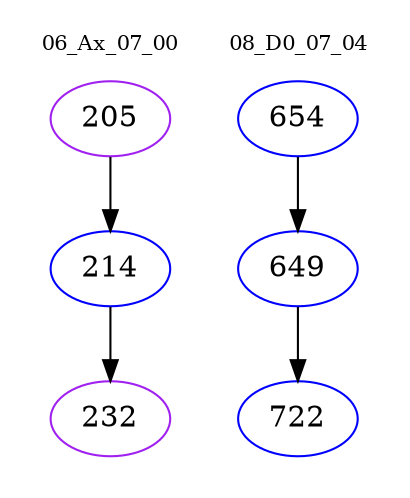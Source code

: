 digraph{
subgraph cluster_0 {
color = white
label = "06_Ax_07_00";
fontsize=10;
T0_205 [label="205", color="purple"]
T0_205 -> T0_214 [color="black"]
T0_214 [label="214", color="blue"]
T0_214 -> T0_232 [color="black"]
T0_232 [label="232", color="purple"]
}
subgraph cluster_1 {
color = white
label = "08_D0_07_04";
fontsize=10;
T1_654 [label="654", color="blue"]
T1_654 -> T1_649 [color="black"]
T1_649 [label="649", color="blue"]
T1_649 -> T1_722 [color="black"]
T1_722 [label="722", color="blue"]
}
}
